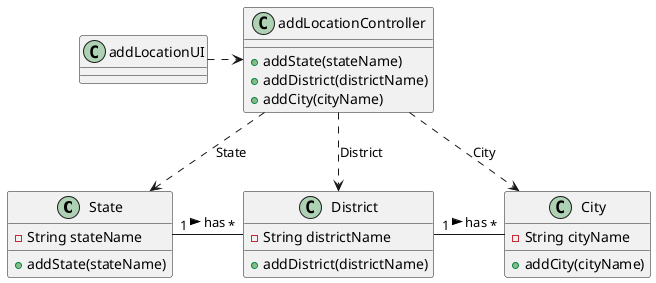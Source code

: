 @startuml

'skinparam monochrome true
skinparam packageStyle rectangle
skinparam shadowing false
skinparam linetype polyline
'skinparam linetype orto
'skinparam classAttributeIconSize 0
'left to right direction

class State {
    - String stateName
    +addState(stateName)
}

class District {
    - String districtName
    +addDistrict(districtName)
}

class City {
    - String cityName
    +addCity(cityName)
}

class addLocationController {
    +addState(stateName)
    +addDistrict(districtName)
    +addCity(cityName)
}

class addLocationUI {

}

addLocationController ..> State : State
addLocationController ..> District : District
addLocationController ..> City : City
addLocationUI .right.> addLocationController
District "1" -right- "*" City : has >
State "1" -right- "*" District : has >

@enduml